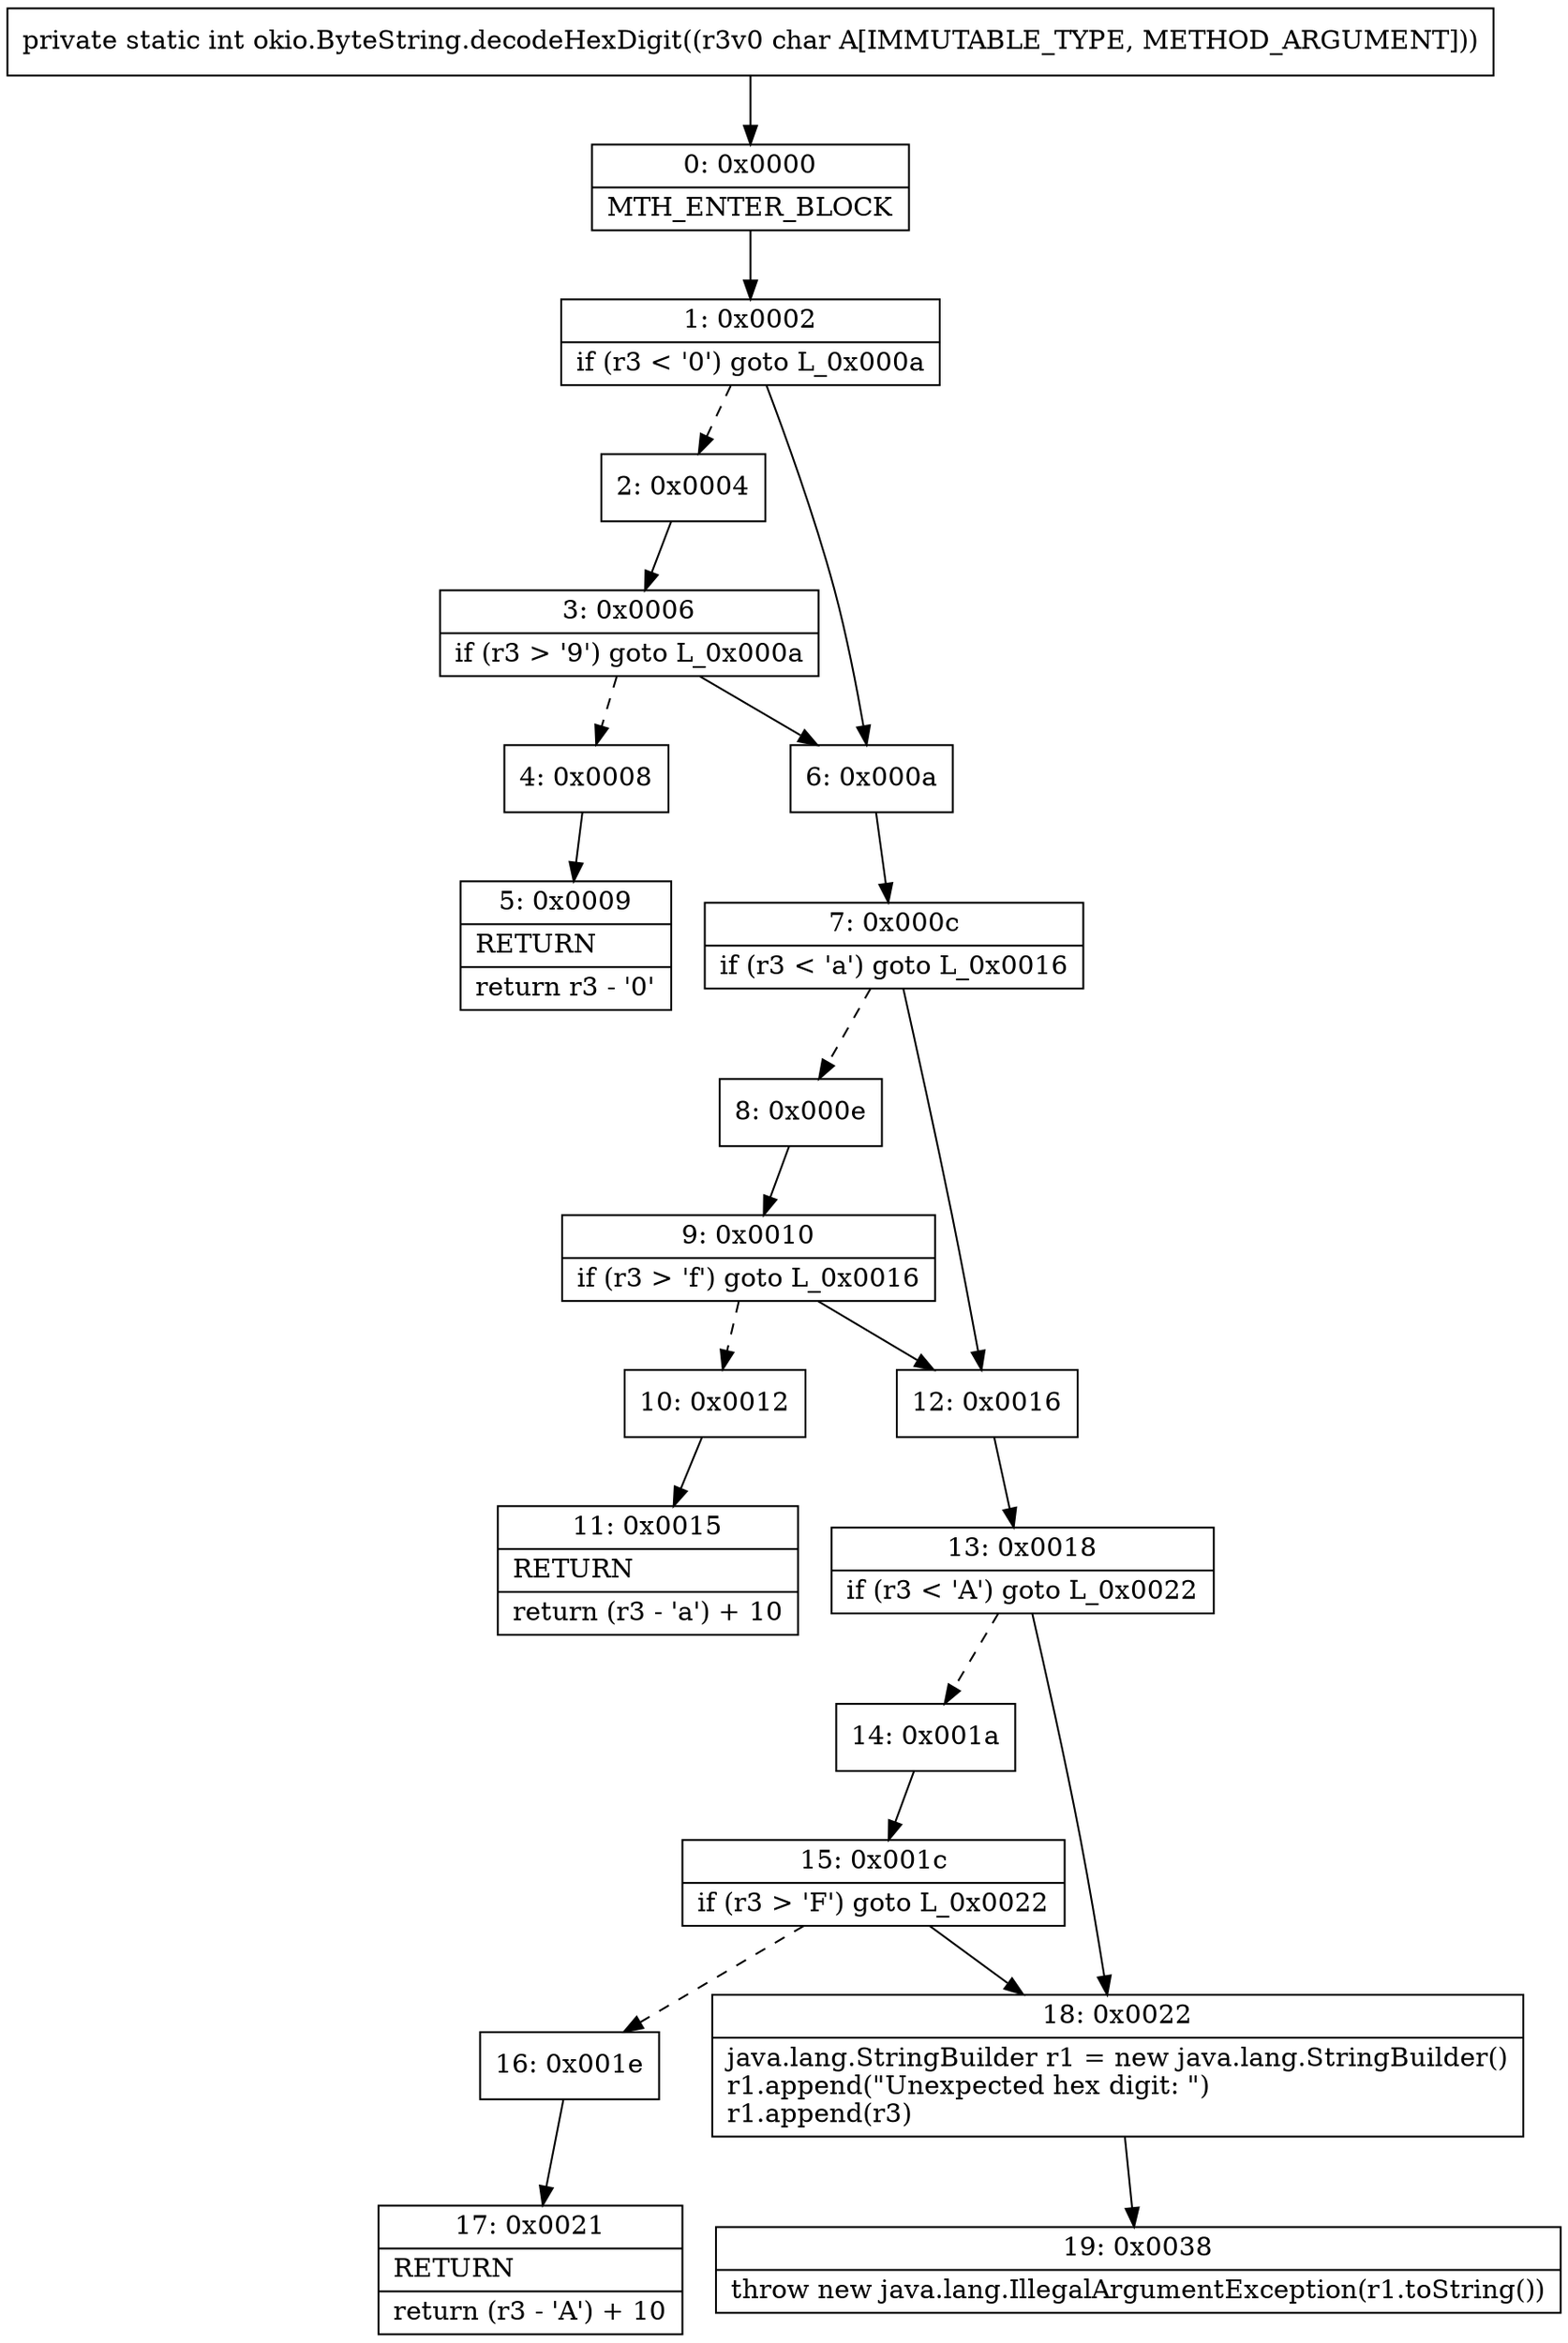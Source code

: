 digraph "CFG forokio.ByteString.decodeHexDigit(C)I" {
Node_0 [shape=record,label="{0\:\ 0x0000|MTH_ENTER_BLOCK\l}"];
Node_1 [shape=record,label="{1\:\ 0x0002|if (r3 \< '0') goto L_0x000a\l}"];
Node_2 [shape=record,label="{2\:\ 0x0004}"];
Node_3 [shape=record,label="{3\:\ 0x0006|if (r3 \> '9') goto L_0x000a\l}"];
Node_4 [shape=record,label="{4\:\ 0x0008}"];
Node_5 [shape=record,label="{5\:\ 0x0009|RETURN\l|return r3 \- '0'\l}"];
Node_6 [shape=record,label="{6\:\ 0x000a}"];
Node_7 [shape=record,label="{7\:\ 0x000c|if (r3 \< 'a') goto L_0x0016\l}"];
Node_8 [shape=record,label="{8\:\ 0x000e}"];
Node_9 [shape=record,label="{9\:\ 0x0010|if (r3 \> 'f') goto L_0x0016\l}"];
Node_10 [shape=record,label="{10\:\ 0x0012}"];
Node_11 [shape=record,label="{11\:\ 0x0015|RETURN\l|return (r3 \- 'a') + 10\l}"];
Node_12 [shape=record,label="{12\:\ 0x0016}"];
Node_13 [shape=record,label="{13\:\ 0x0018|if (r3 \< 'A') goto L_0x0022\l}"];
Node_14 [shape=record,label="{14\:\ 0x001a}"];
Node_15 [shape=record,label="{15\:\ 0x001c|if (r3 \> 'F') goto L_0x0022\l}"];
Node_16 [shape=record,label="{16\:\ 0x001e}"];
Node_17 [shape=record,label="{17\:\ 0x0021|RETURN\l|return (r3 \- 'A') + 10\l}"];
Node_18 [shape=record,label="{18\:\ 0x0022|java.lang.StringBuilder r1 = new java.lang.StringBuilder()\lr1.append(\"Unexpected hex digit: \")\lr1.append(r3)\l}"];
Node_19 [shape=record,label="{19\:\ 0x0038|throw new java.lang.IllegalArgumentException(r1.toString())\l}"];
MethodNode[shape=record,label="{private static int okio.ByteString.decodeHexDigit((r3v0 char A[IMMUTABLE_TYPE, METHOD_ARGUMENT])) }"];
MethodNode -> Node_0;
Node_0 -> Node_1;
Node_1 -> Node_2[style=dashed];
Node_1 -> Node_6;
Node_2 -> Node_3;
Node_3 -> Node_4[style=dashed];
Node_3 -> Node_6;
Node_4 -> Node_5;
Node_6 -> Node_7;
Node_7 -> Node_8[style=dashed];
Node_7 -> Node_12;
Node_8 -> Node_9;
Node_9 -> Node_10[style=dashed];
Node_9 -> Node_12;
Node_10 -> Node_11;
Node_12 -> Node_13;
Node_13 -> Node_14[style=dashed];
Node_13 -> Node_18;
Node_14 -> Node_15;
Node_15 -> Node_16[style=dashed];
Node_15 -> Node_18;
Node_16 -> Node_17;
Node_18 -> Node_19;
}

